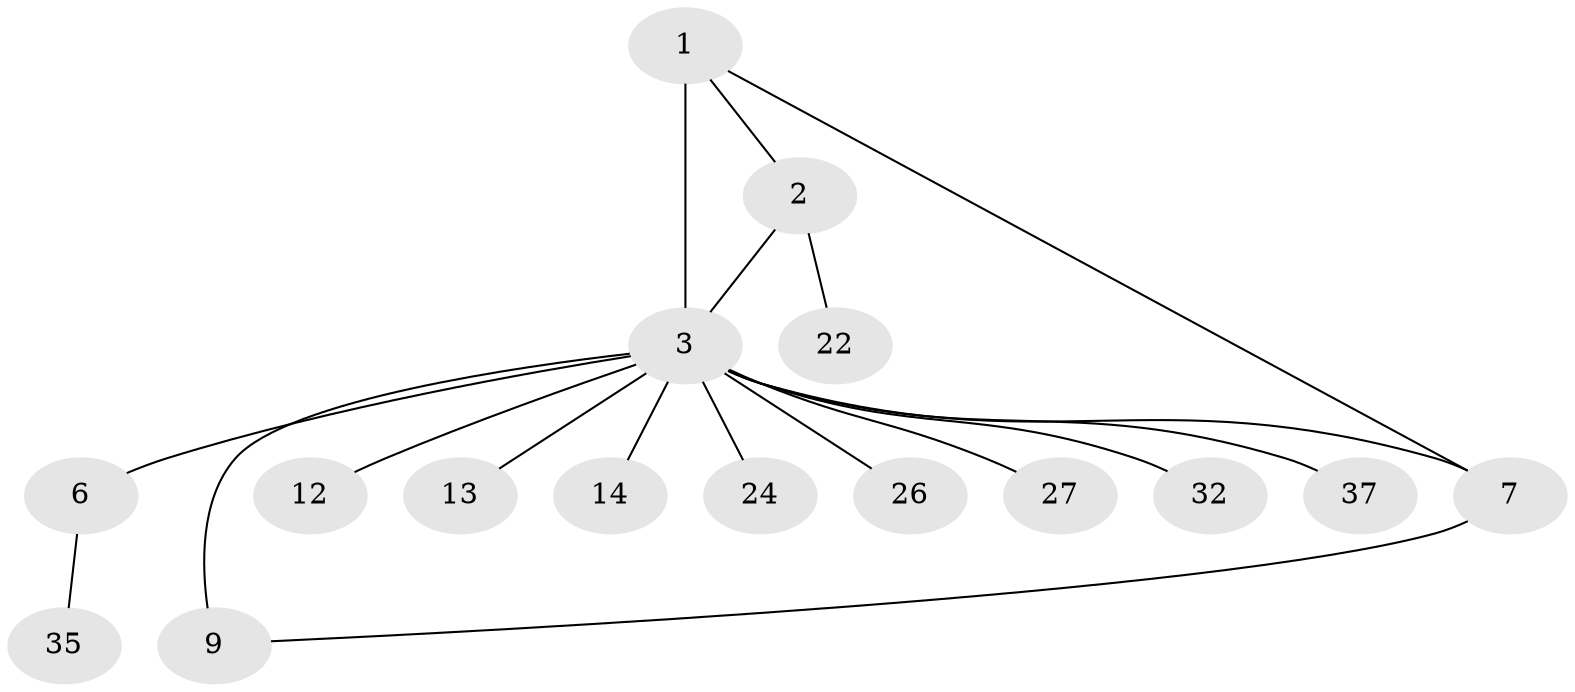 // original degree distribution, {5: 0.05555555555555555, 4: 0.05555555555555555, 8: 0.05555555555555555, 6: 0.037037037037037035, 3: 0.12962962962962962, 2: 0.1111111111111111, 1: 0.5555555555555556}
// Generated by graph-tools (version 1.1) at 2025/19/03/04/25 18:19:40]
// undirected, 16 vertices, 18 edges
graph export_dot {
graph [start="1"]
  node [color=gray90,style=filled];
  1;
  2 [super="+11"];
  3 [super="+25+36+41+4+5+10+31"];
  6 [super="+23"];
  7 [super="+8+21+33"];
  9;
  12 [super="+16+39+18+15"];
  13 [super="+45"];
  14 [super="+49"];
  22 [super="+28+44+46+52+30"];
  24;
  26;
  27;
  32;
  35;
  37 [super="+38+47"];
  1 -- 2;
  1 -- 7;
  1 -- 3 [weight=3];
  2 -- 22;
  2 -- 3;
  3 -- 7 [weight=2];
  3 -- 9 [weight=2];
  3 -- 6 [weight=2];
  3 -- 26;
  3 -- 12;
  3 -- 13;
  3 -- 14 [weight=2];
  3 -- 37;
  3 -- 27;
  3 -- 32;
  3 -- 24;
  6 -- 35;
  7 -- 9;
}
